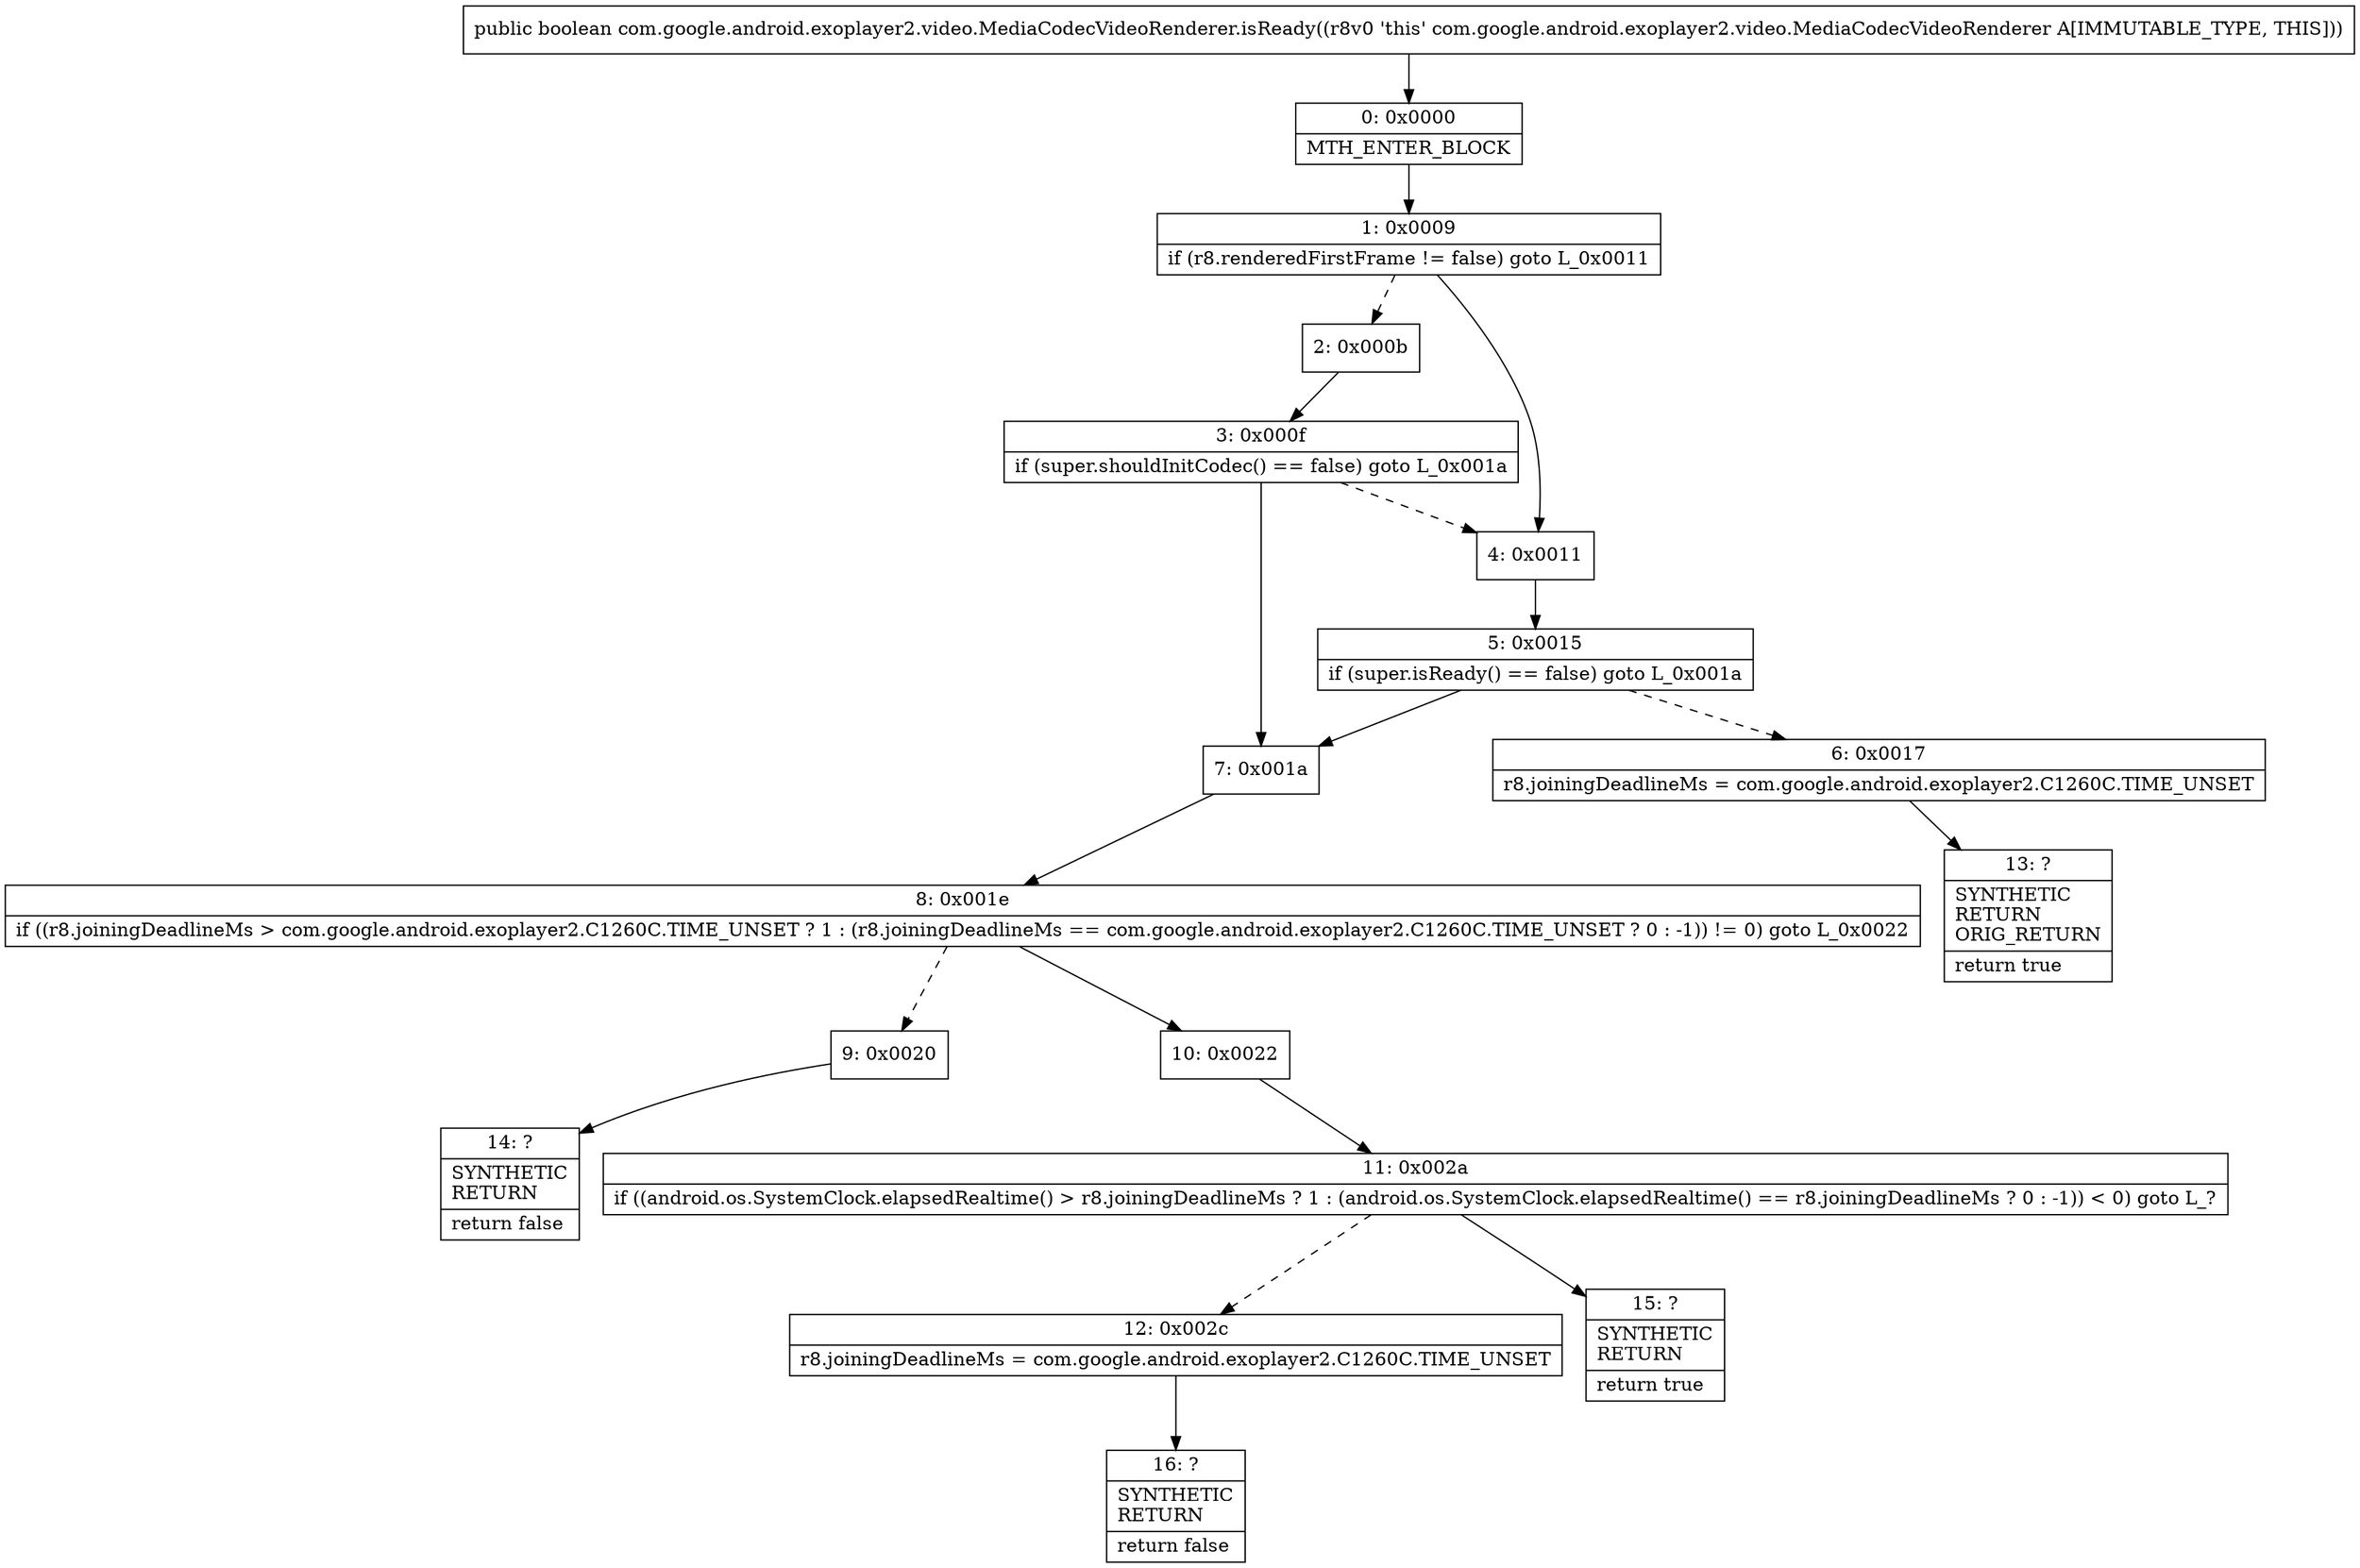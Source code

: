 digraph "CFG forcom.google.android.exoplayer2.video.MediaCodecVideoRenderer.isReady()Z" {
Node_0 [shape=record,label="{0\:\ 0x0000|MTH_ENTER_BLOCK\l}"];
Node_1 [shape=record,label="{1\:\ 0x0009|if (r8.renderedFirstFrame != false) goto L_0x0011\l}"];
Node_2 [shape=record,label="{2\:\ 0x000b}"];
Node_3 [shape=record,label="{3\:\ 0x000f|if (super.shouldInitCodec() == false) goto L_0x001a\l}"];
Node_4 [shape=record,label="{4\:\ 0x0011}"];
Node_5 [shape=record,label="{5\:\ 0x0015|if (super.isReady() == false) goto L_0x001a\l}"];
Node_6 [shape=record,label="{6\:\ 0x0017|r8.joiningDeadlineMs = com.google.android.exoplayer2.C1260C.TIME_UNSET\l}"];
Node_7 [shape=record,label="{7\:\ 0x001a}"];
Node_8 [shape=record,label="{8\:\ 0x001e|if ((r8.joiningDeadlineMs \> com.google.android.exoplayer2.C1260C.TIME_UNSET ? 1 : (r8.joiningDeadlineMs == com.google.android.exoplayer2.C1260C.TIME_UNSET ? 0 : \-1)) != 0) goto L_0x0022\l}"];
Node_9 [shape=record,label="{9\:\ 0x0020}"];
Node_10 [shape=record,label="{10\:\ 0x0022}"];
Node_11 [shape=record,label="{11\:\ 0x002a|if ((android.os.SystemClock.elapsedRealtime() \> r8.joiningDeadlineMs ? 1 : (android.os.SystemClock.elapsedRealtime() == r8.joiningDeadlineMs ? 0 : \-1)) \< 0) goto L_?\l}"];
Node_12 [shape=record,label="{12\:\ 0x002c|r8.joiningDeadlineMs = com.google.android.exoplayer2.C1260C.TIME_UNSET\l}"];
Node_13 [shape=record,label="{13\:\ ?|SYNTHETIC\lRETURN\lORIG_RETURN\l|return true\l}"];
Node_14 [shape=record,label="{14\:\ ?|SYNTHETIC\lRETURN\l|return false\l}"];
Node_15 [shape=record,label="{15\:\ ?|SYNTHETIC\lRETURN\l|return true\l}"];
Node_16 [shape=record,label="{16\:\ ?|SYNTHETIC\lRETURN\l|return false\l}"];
MethodNode[shape=record,label="{public boolean com.google.android.exoplayer2.video.MediaCodecVideoRenderer.isReady((r8v0 'this' com.google.android.exoplayer2.video.MediaCodecVideoRenderer A[IMMUTABLE_TYPE, THIS])) }"];
MethodNode -> Node_0;
Node_0 -> Node_1;
Node_1 -> Node_2[style=dashed];
Node_1 -> Node_4;
Node_2 -> Node_3;
Node_3 -> Node_4[style=dashed];
Node_3 -> Node_7;
Node_4 -> Node_5;
Node_5 -> Node_6[style=dashed];
Node_5 -> Node_7;
Node_6 -> Node_13;
Node_7 -> Node_8;
Node_8 -> Node_9[style=dashed];
Node_8 -> Node_10;
Node_9 -> Node_14;
Node_10 -> Node_11;
Node_11 -> Node_12[style=dashed];
Node_11 -> Node_15;
Node_12 -> Node_16;
}

